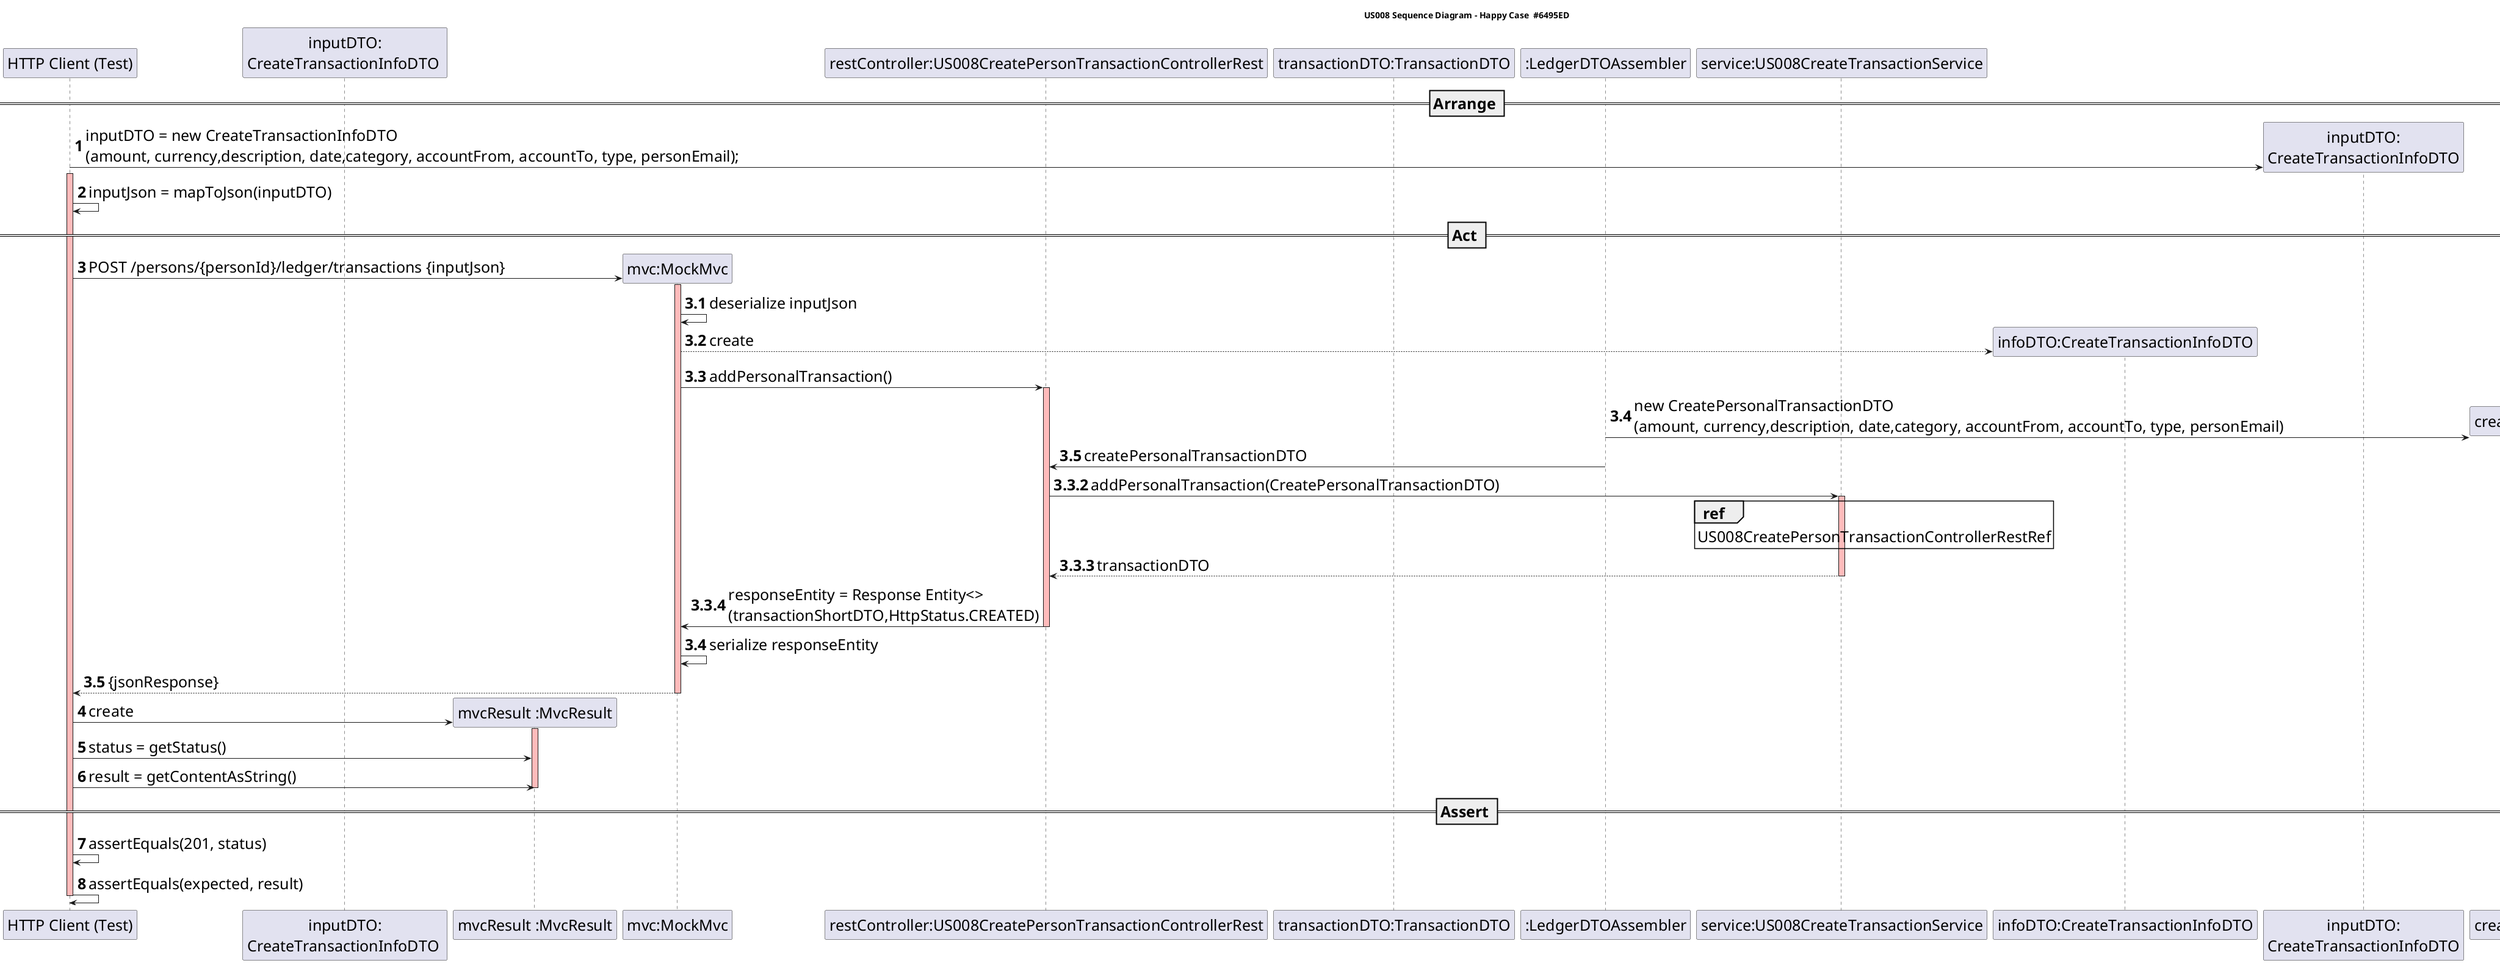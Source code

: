 @startuml
skinparam DefaultFontSize 25

title US008 Sequence Diagram - Happy Case  #6495ED

participant "HTTP Client (Test)"
participant "inputDTO:\nCreateTransactionInfoDTO "
participant "mvcResult :MvcResult"
participant "mvc:MockMvc"
participant "restController:US008CreatePersonTransactionControllerRest"
participant "transactionDTO:TransactionDTO"
participant ":LedgerDTOAssembler"
participant "service:US008CreateTransactionService"
participant "infoDTO:CreateTransactionInfoDTO"

== Arrange ==
autonumber

create "inputDTO:\nCreateTransactionInfoDTO"
"HTTP Client (Test)" -> "inputDTO:\nCreateTransactionInfoDTO": inputDTO = new CreateTransactionInfoDTO\n(amount, currency,description, date,category, accountFrom, accountTo, type, personEmail);
activate "HTTP Client (Test)" #FFBBBB
"HTTP Client (Test)" -> "HTTP Client (Test)": inputJson = mapToJson(inputDTO)

== Act ==

create "mvc:MockMvc"
"HTTP Client (Test)" -> "mvc:MockMvc" :POST /persons/{personId}/ledger/transactions {inputJson}
activate "mvc:MockMvc"  #FFBBBB

autonumber 3.1
"mvc:MockMvc" -> "mvc:MockMvc" :  deserialize inputJson

create "infoDTO:CreateTransactionInfoDTO"
"mvc:MockMvc"-->"infoDTO:CreateTransactionInfoDTO": create

"mvc:MockMvc"-> "restController:US008CreatePersonTransactionControllerRest": addPersonalTransaction()
activate "restController:US008CreatePersonTransactionControllerRest" #FFBBBB


create "createPersonalTransactionDTO:CreatePersonalTransactionDTO"
":LedgerDTOAssembler" -> "createPersonalTransactionDTO:CreatePersonalTransactionDTO": new CreatePersonalTransactionDTO\n(amount, currency,description, date,category, accountFrom, accountTo, type, personEmail)

":LedgerDTOAssembler" -> "restController:US008CreatePersonTransactionControllerRest" : createPersonalTransactionDTO

deactivate ":LedgerDTOAssembler"

autonumber 3.3.2
"restController:US008CreatePersonTransactionControllerRest"->"service:US008CreateTransactionService": addPersonalTransaction(CreatePersonalTransactionDTO)
activate "service:US008CreateTransactionService" #FFBBBB

ref over "service:US008CreateTransactionService" : US008CreatePersonTransactionControllerRestRef

"service:US008CreateTransactionService" --> "restController:US008CreatePersonTransactionControllerRest" : transactionDTO
deactivate "service:US008CreateTransactionService"


"restController:US008CreatePersonTransactionControllerRest" -> "mvc:MockMvc": responseEntity = Response Entity<>\n(transactionShortDTO,HttpStatus.CREATED)
deactivate "restController:US008CreatePersonTransactionControllerRest"

autonumber 3.4
"mvc:MockMvc" -> "mvc:MockMvc" : serialize responseEntity
"mvc:MockMvc" --> "HTTP Client (Test)" : {jsonResponse}
deactivate "mvc:MockMvc"

autonumber 4
create "mvcResult :MvcResult"
"HTTP Client (Test)" -> "mvcResult :MvcResult" : create
activate "mvcResult :MvcResult" #FFBBBB

"HTTP Client (Test)" -> "mvcResult :MvcResult" : status = getStatus()
"HTTP Client (Test)" -> "mvcResult :MvcResult" : result = getContentAsString()
deactivate "mvcResult :MvcResult" #FFBBBB

== Assert ==

"HTTP Client (Test)" -> "HTTP Client (Test)" : assertEquals(201, status)
"HTTP Client (Test)" -> "HTTP Client (Test)" : assertEquals(expected, result)
deactivate "HTTP Client (Test)" #FFBBBB

@enduml
